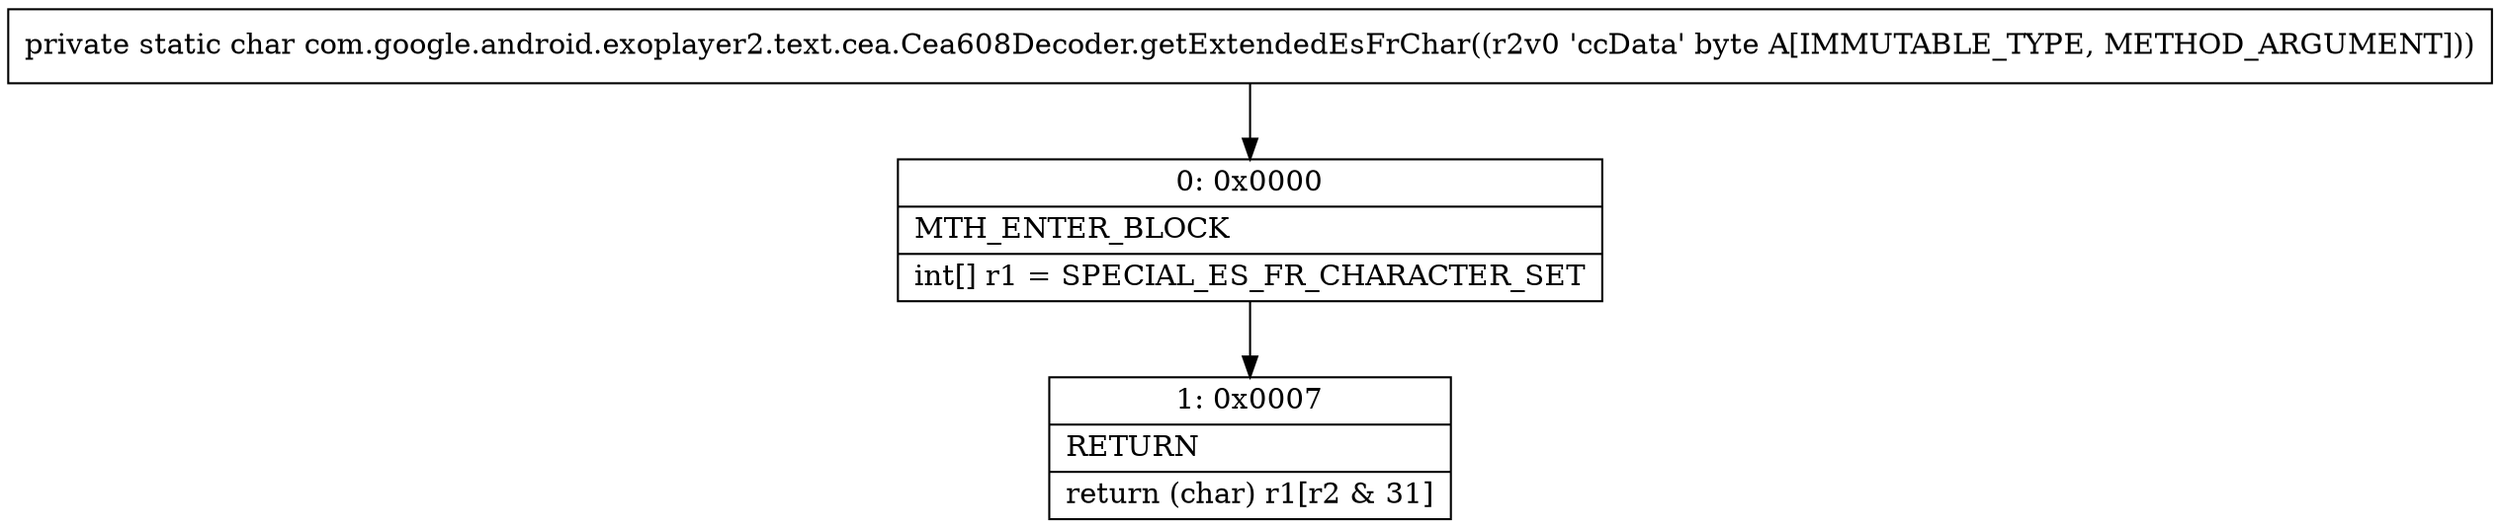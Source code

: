 digraph "CFG forcom.google.android.exoplayer2.text.cea.Cea608Decoder.getExtendedEsFrChar(B)C" {
Node_0 [shape=record,label="{0\:\ 0x0000|MTH_ENTER_BLOCK\l|int[] r1 = SPECIAL_ES_FR_CHARACTER_SET\l}"];
Node_1 [shape=record,label="{1\:\ 0x0007|RETURN\l|return (char) r1[r2 & 31]\l}"];
MethodNode[shape=record,label="{private static char com.google.android.exoplayer2.text.cea.Cea608Decoder.getExtendedEsFrChar((r2v0 'ccData' byte A[IMMUTABLE_TYPE, METHOD_ARGUMENT])) }"];
MethodNode -> Node_0;
Node_0 -> Node_1;
}

